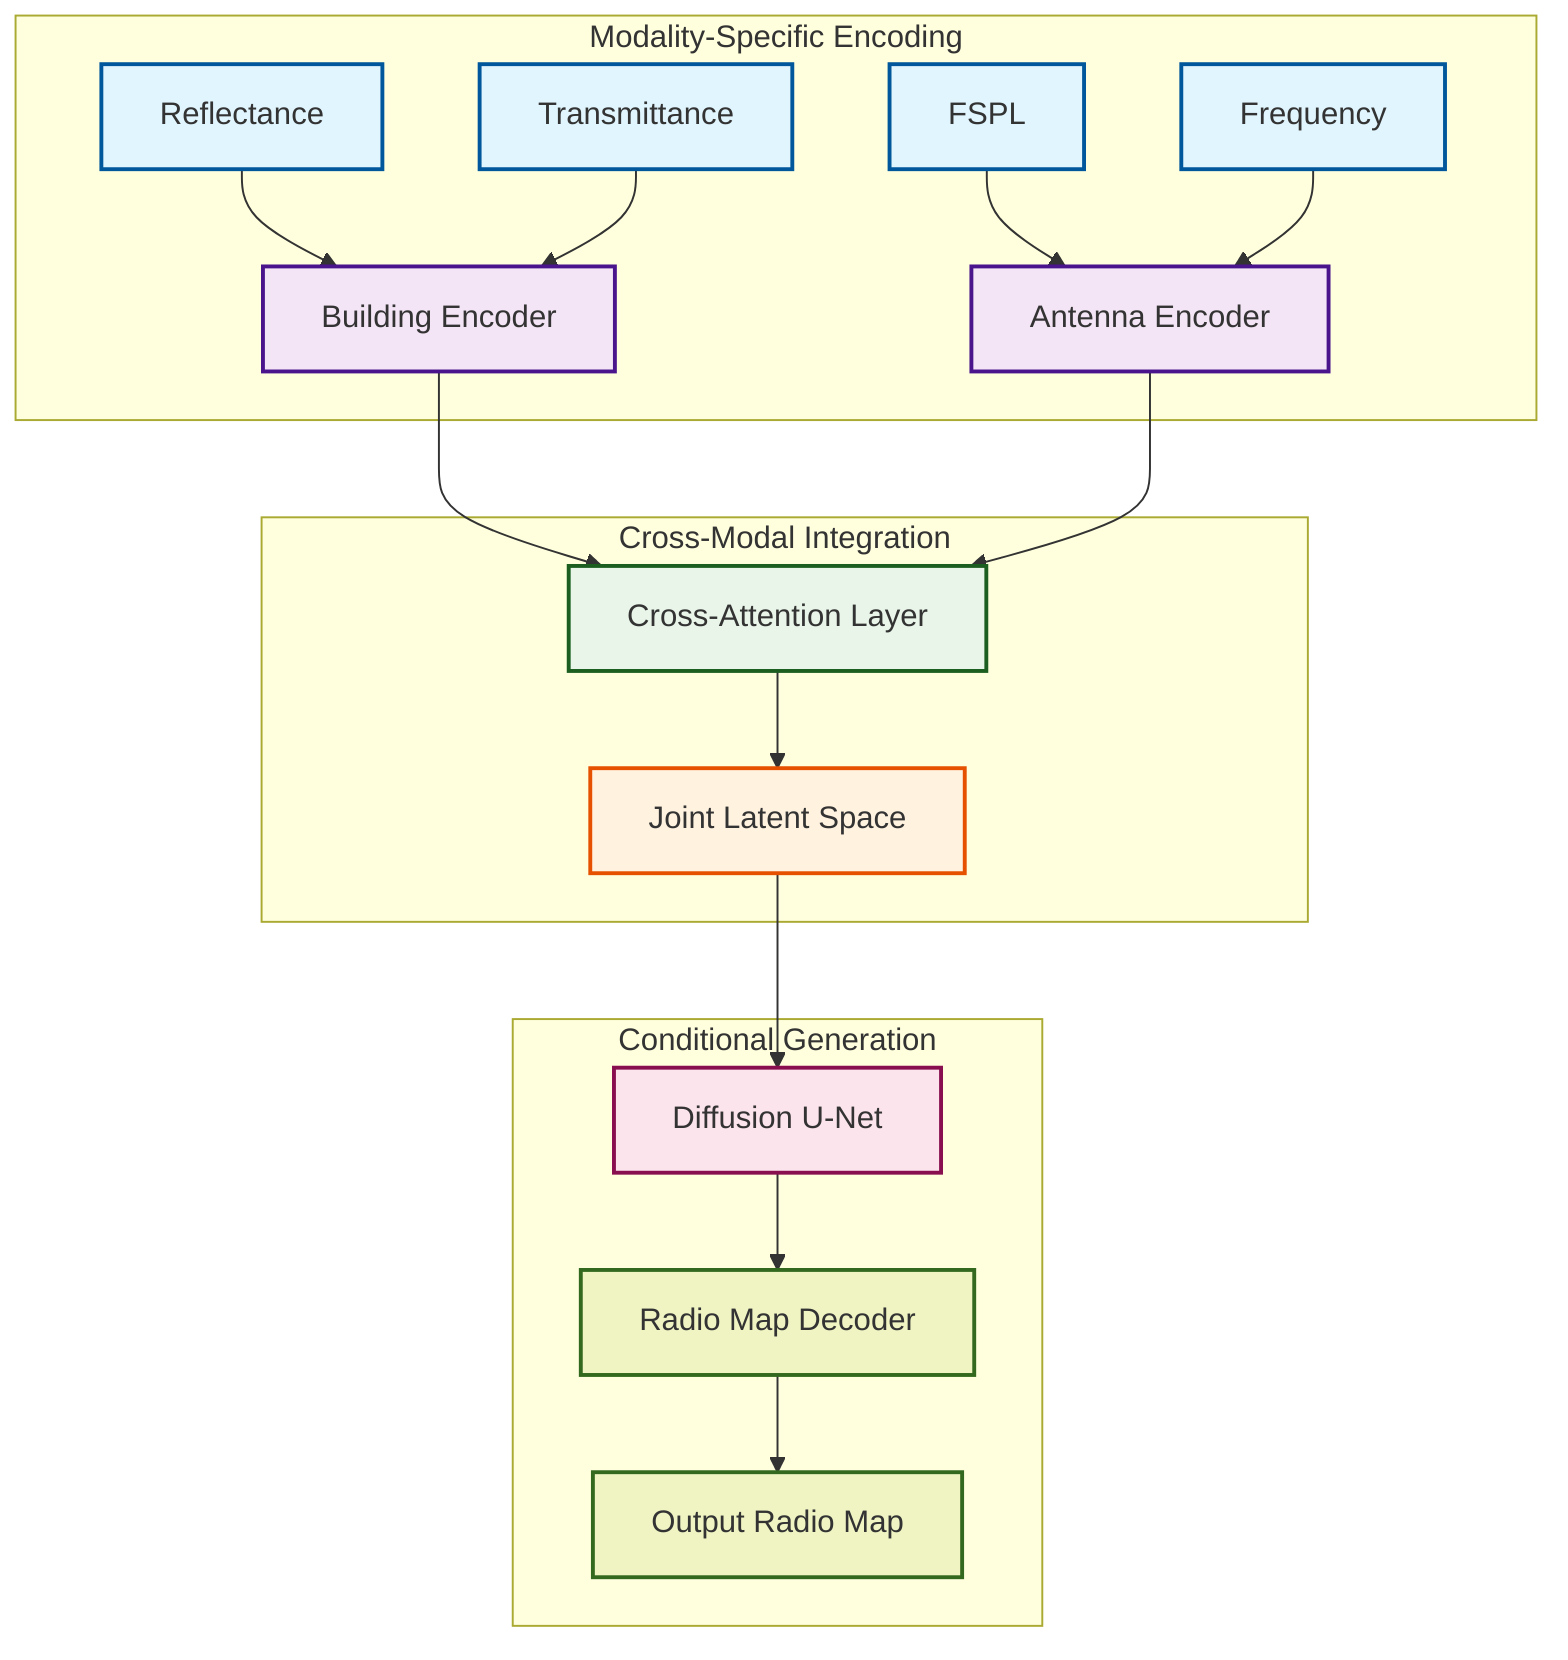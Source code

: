 %% Hierarchical VAE with Cross-Attention Architecture
graph TB
    subgraph "Modality-Specific Encoding"
        A[Reflectance] --> B[Building Encoder]
        C[Transmittance] --> B
        D[FSPL] --> E[Antenna Encoder]
        F[Frequency] --> E
    end
    
    subgraph "Cross-Modal Integration"
        B --> G[Cross-Attention Layer]
        E --> G
        G --> H[Joint Latent Space]
    end
    
    subgraph "Conditional Generation"
        H --> I[Diffusion U-Net]
        I --> J[Radio Map Decoder]
        J --> K[Output Radio Map]
    end
    
    classDef input fill:#e1f5fe,stroke:#01579b,stroke-width:2px
    classDef encoder fill:#f3e5f5,stroke:#4a148c,stroke-width:2px
    classDef attention fill:#e8f5e8,stroke:#1b5e20,stroke-width:2px
    classDef latent fill:#fff3e0,stroke:#e65100,stroke-width:2px
    classDef diffusion fill:#fce4ec,stroke:#880e4f,stroke-width:2px
    classDef decoder fill:#f0f4c3,stroke:#33691e,stroke-width:2px
    
    class A,C,D,F input
    class B,E encoder
    class G attention
    class H latent
    class I diffusion
    class J,K decoder